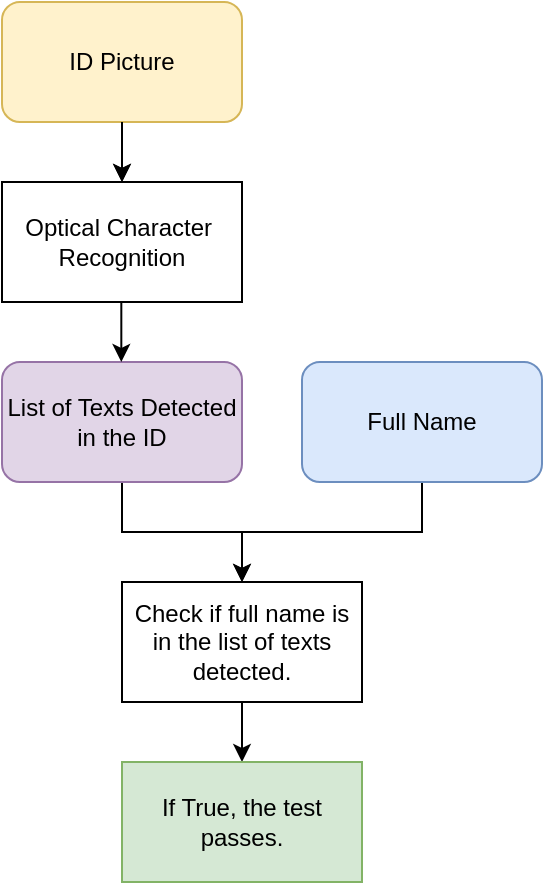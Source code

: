 <mxfile version="14.6.13" type="device"><diagram id="PdntmOTABUngFzF9uLfS" name="Page-1"><mxGraphModel dx="601" dy="505" grid="1" gridSize="10" guides="1" tooltips="1" connect="1" arrows="1" fold="1" page="1" pageScale="1" pageWidth="850" pageHeight="1100" math="0" shadow="0"><root><mxCell id="0"/><mxCell id="1" parent="0"/><mxCell id="-nnQWj5T6p_V8Ibi2KWc-1" value="ID Picture" style="rounded=1;whiteSpace=wrap;html=1;fillColor=#fff2cc;strokeColor=#d6b656;" parent="1" vertex="1"><mxGeometry x="280" y="170" width="120" height="60" as="geometry"/></mxCell><mxCell id="-nnQWj5T6p_V8Ibi2KWc-4" value="Optical Character&amp;nbsp;&lt;br&gt;Recognition" style="rounded=0;whiteSpace=wrap;html=1;" parent="1" vertex="1"><mxGeometry x="280" y="260" width="120" height="60" as="geometry"/></mxCell><mxCell id="-nnQWj5T6p_V8Ibi2KWc-14" style="edgeStyle=orthogonalEdgeStyle;rounded=0;orthogonalLoop=1;jettySize=auto;html=1;" parent="1" source="-nnQWj5T6p_V8Ibi2KWc-5" target="-nnQWj5T6p_V8Ibi2KWc-8" edge="1"><mxGeometry relative="1" as="geometry"/></mxCell><mxCell id="-nnQWj5T6p_V8Ibi2KWc-5" value="Full Name" style="rounded=1;whiteSpace=wrap;html=1;fillColor=#dae8fc;strokeColor=#6c8ebf;" parent="1" vertex="1"><mxGeometry x="430" y="350" width="120" height="60" as="geometry"/></mxCell><mxCell id="-nnQWj5T6p_V8Ibi2KWc-15" style="edgeStyle=orthogonalEdgeStyle;rounded=0;orthogonalLoop=1;jettySize=auto;html=1;entryX=0.5;entryY=0;entryDx=0;entryDy=0;" parent="1" source="-nnQWj5T6p_V8Ibi2KWc-7" target="-nnQWj5T6p_V8Ibi2KWc-8" edge="1"><mxGeometry relative="1" as="geometry"/></mxCell><mxCell id="-nnQWj5T6p_V8Ibi2KWc-7" value="List of Texts Detected in the ID" style="rounded=1;whiteSpace=wrap;html=1;fillColor=#e1d5e7;strokeColor=#9673a6;" parent="1" vertex="1"><mxGeometry x="280" y="350" width="120" height="60" as="geometry"/></mxCell><mxCell id="-nnQWj5T6p_V8Ibi2KWc-17" style="edgeStyle=orthogonalEdgeStyle;rounded=0;orthogonalLoop=1;jettySize=auto;html=1;entryX=0.5;entryY=0;entryDx=0;entryDy=0;" parent="1" source="-nnQWj5T6p_V8Ibi2KWc-8" target="-nnQWj5T6p_V8Ibi2KWc-16" edge="1"><mxGeometry relative="1" as="geometry"/></mxCell><mxCell id="-nnQWj5T6p_V8Ibi2KWc-8" value="Check if full name is in the list of texts detected." style="rounded=0;whiteSpace=wrap;html=1;" parent="1" vertex="1"><mxGeometry x="340" y="460" width="120" height="60" as="geometry"/></mxCell><mxCell id="-nnQWj5T6p_V8Ibi2KWc-9" value="" style="endArrow=classic;html=1;exitX=0.5;exitY=1;exitDx=0;exitDy=0;" parent="1" source="-nnQWj5T6p_V8Ibi2KWc-1" edge="1"><mxGeometry width="50" height="50" relative="1" as="geometry"><mxPoint x="410" y="330" as="sourcePoint"/><mxPoint x="340" y="260" as="targetPoint"/></mxGeometry></mxCell><mxCell id="-nnQWj5T6p_V8Ibi2KWc-10" value="" style="endArrow=classic;html=1;exitX=0.5;exitY=1;exitDx=0;exitDy=0;" parent="1" source="-nnQWj5T6p_V8Ibi2KWc-1" edge="1"><mxGeometry width="50" height="50" relative="1" as="geometry"><mxPoint x="340" y="230" as="sourcePoint"/><mxPoint x="340" y="260" as="targetPoint"/><Array as="points"><mxPoint x="340" y="250"/></Array></mxGeometry></mxCell><mxCell id="-nnQWj5T6p_V8Ibi2KWc-11" value="" style="endArrow=classic;html=1;exitX=0.5;exitY=1;exitDx=0;exitDy=0;" parent="1" edge="1"><mxGeometry width="50" height="50" relative="1" as="geometry"><mxPoint x="339.66" y="320" as="sourcePoint"/><mxPoint x="339.66" y="350" as="targetPoint"/></mxGeometry></mxCell><mxCell id="-nnQWj5T6p_V8Ibi2KWc-16" value="If True, the test passes." style="rounded=0;whiteSpace=wrap;html=1;fillColor=#d5e8d4;strokeColor=#82b366;" parent="1" vertex="1"><mxGeometry x="340" y="550" width="120" height="60" as="geometry"/></mxCell></root></mxGraphModel></diagram></mxfile>